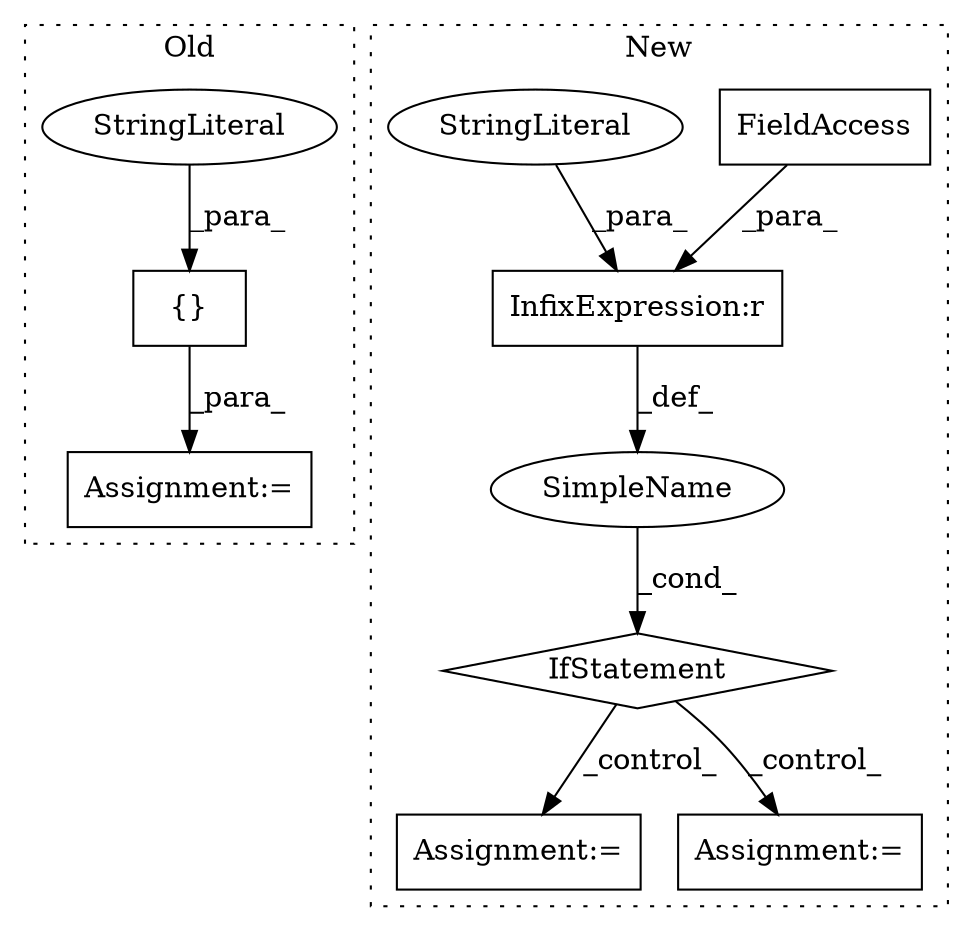 digraph G {
subgraph cluster0 {
1 [label="{}" a="4" s="1931,1943" l="1,1" shape="box"];
3 [label="Assignment:=" a="7" s="1975" l="2" shape="box"];
10 [label="StringLiteral" a="45" s="1936" l="3" shape="ellipse"];
label = "Old";
style="dotted";
}
subgraph cluster1 {
2 [label="IfStatement" a="25" s="3367,3389" l="4,2" shape="diamond"];
4 [label="Assignment:=" a="7" s="3403" l="1" shape="box"];
5 [label="SimpleName" a="42" s="" l="" shape="ellipse"];
6 [label="InfixExpression:r" a="27" s="3378" l="4" shape="box"];
7 [label="Assignment:=" a="7" s="3487" l="1" shape="box"];
8 [label="FieldAccess" a="22" s="3371" l="7" shape="box"];
9 [label="StringLiteral" a="45" s="3382" l="7" shape="ellipse"];
label = "New";
style="dotted";
}
1 -> 3 [label="_para_"];
2 -> 7 [label="_control_"];
2 -> 4 [label="_control_"];
5 -> 2 [label="_cond_"];
6 -> 5 [label="_def_"];
8 -> 6 [label="_para_"];
9 -> 6 [label="_para_"];
10 -> 1 [label="_para_"];
}